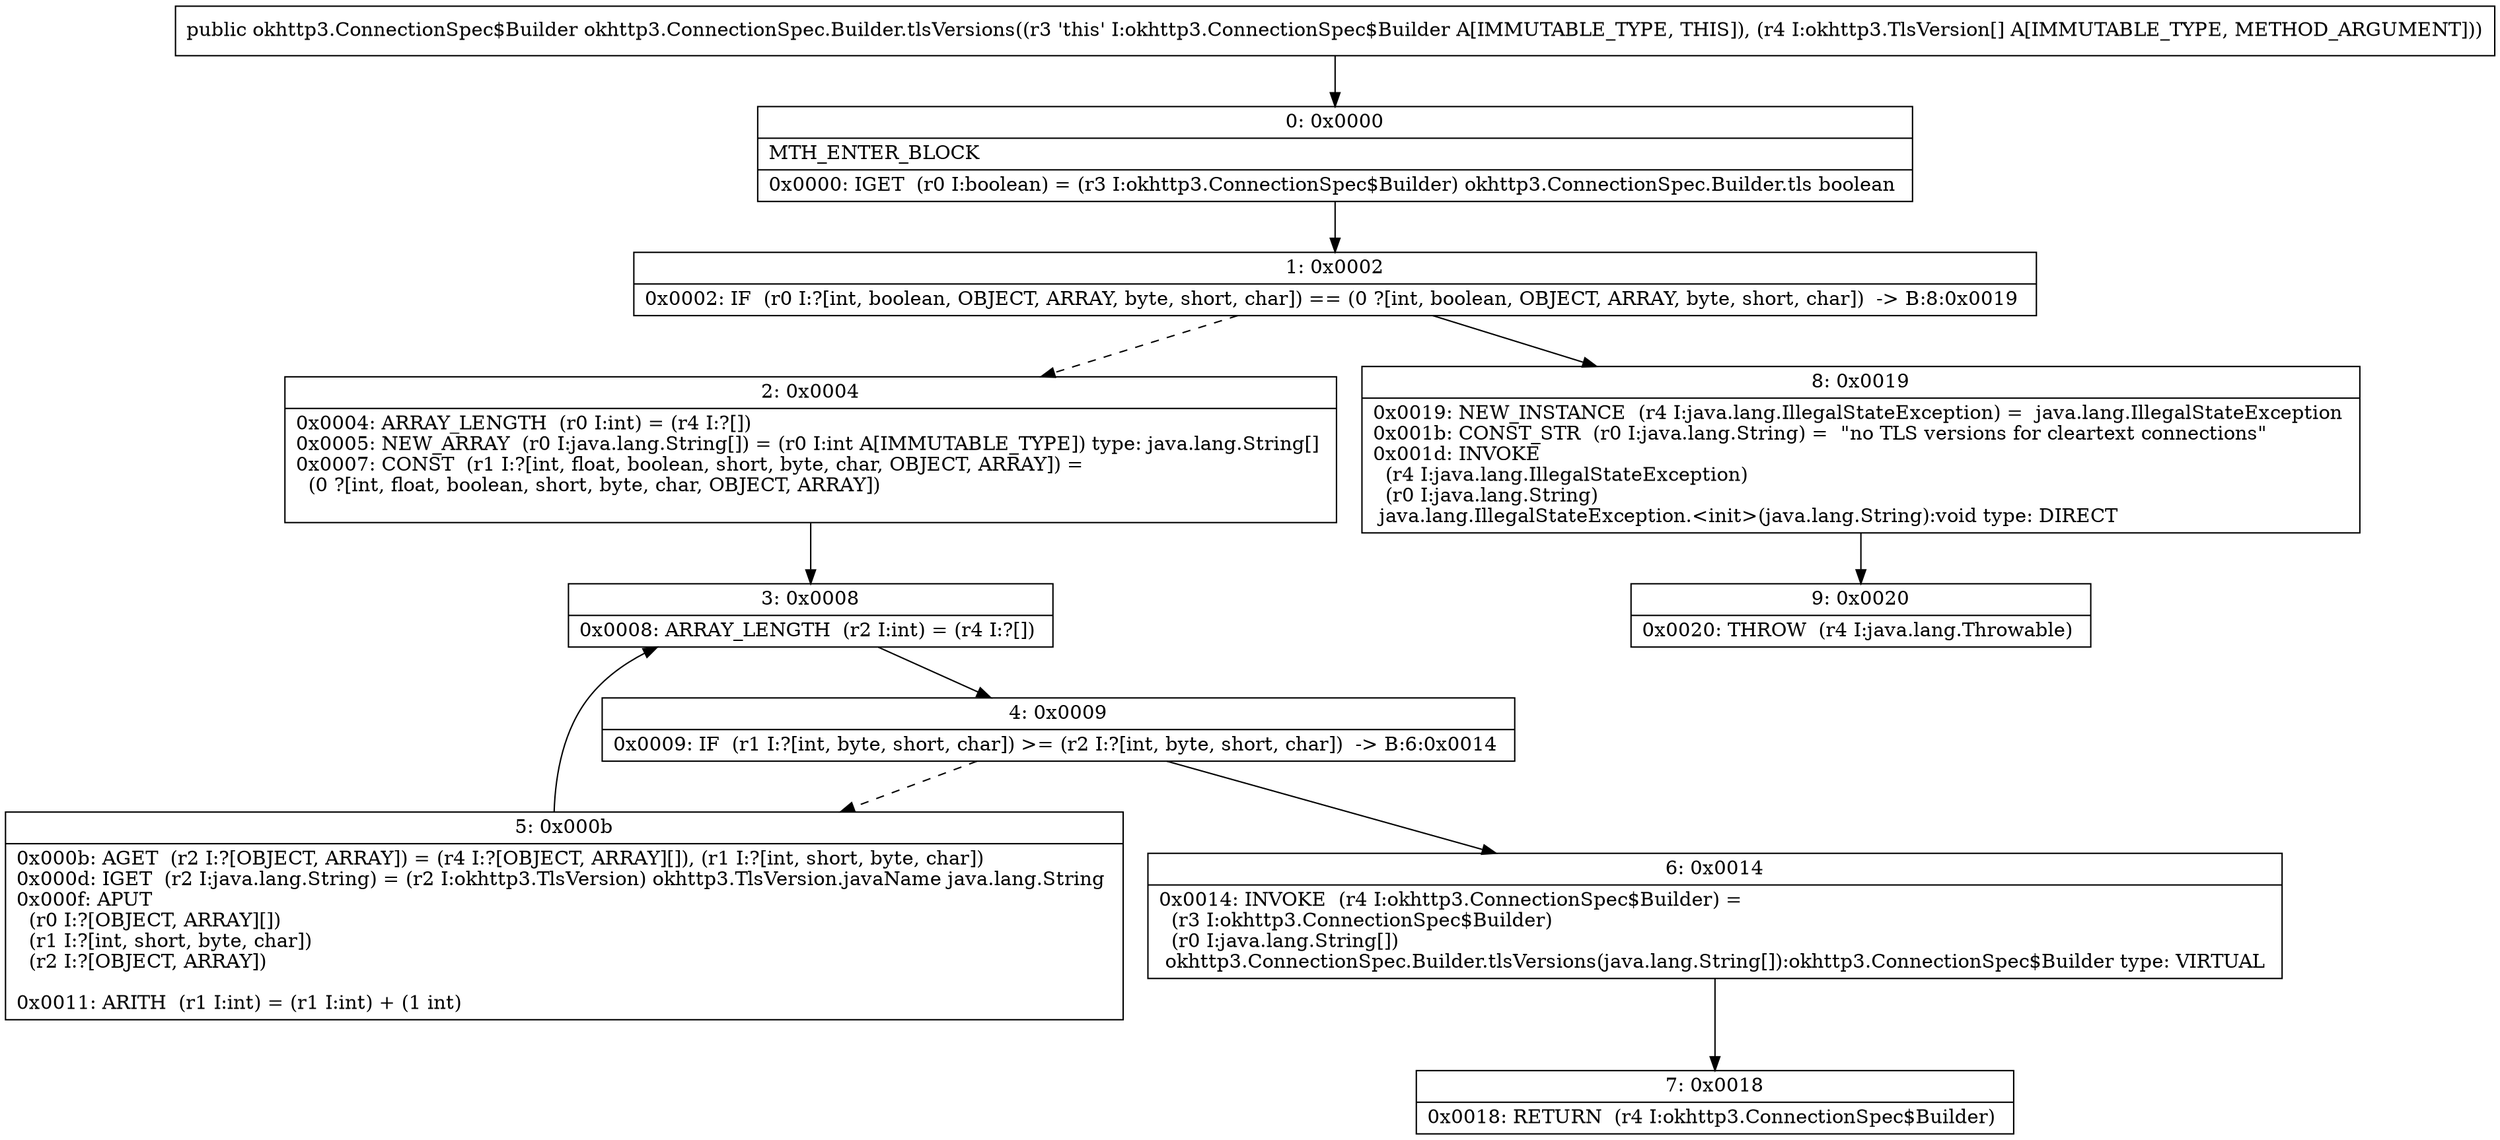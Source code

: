 digraph "CFG forokhttp3.ConnectionSpec.Builder.tlsVersions([Lokhttp3\/TlsVersion;)Lokhttp3\/ConnectionSpec$Builder;" {
Node_0 [shape=record,label="{0\:\ 0x0000|MTH_ENTER_BLOCK\l|0x0000: IGET  (r0 I:boolean) = (r3 I:okhttp3.ConnectionSpec$Builder) okhttp3.ConnectionSpec.Builder.tls boolean \l}"];
Node_1 [shape=record,label="{1\:\ 0x0002|0x0002: IF  (r0 I:?[int, boolean, OBJECT, ARRAY, byte, short, char]) == (0 ?[int, boolean, OBJECT, ARRAY, byte, short, char])  \-\> B:8:0x0019 \l}"];
Node_2 [shape=record,label="{2\:\ 0x0004|0x0004: ARRAY_LENGTH  (r0 I:int) = (r4 I:?[]) \l0x0005: NEW_ARRAY  (r0 I:java.lang.String[]) = (r0 I:int A[IMMUTABLE_TYPE]) type: java.lang.String[] \l0x0007: CONST  (r1 I:?[int, float, boolean, short, byte, char, OBJECT, ARRAY]) = \l  (0 ?[int, float, boolean, short, byte, char, OBJECT, ARRAY])\l \l}"];
Node_3 [shape=record,label="{3\:\ 0x0008|0x0008: ARRAY_LENGTH  (r2 I:int) = (r4 I:?[]) \l}"];
Node_4 [shape=record,label="{4\:\ 0x0009|0x0009: IF  (r1 I:?[int, byte, short, char]) \>= (r2 I:?[int, byte, short, char])  \-\> B:6:0x0014 \l}"];
Node_5 [shape=record,label="{5\:\ 0x000b|0x000b: AGET  (r2 I:?[OBJECT, ARRAY]) = (r4 I:?[OBJECT, ARRAY][]), (r1 I:?[int, short, byte, char]) \l0x000d: IGET  (r2 I:java.lang.String) = (r2 I:okhttp3.TlsVersion) okhttp3.TlsVersion.javaName java.lang.String \l0x000f: APUT  \l  (r0 I:?[OBJECT, ARRAY][])\l  (r1 I:?[int, short, byte, char])\l  (r2 I:?[OBJECT, ARRAY])\l \l0x0011: ARITH  (r1 I:int) = (r1 I:int) + (1 int) \l}"];
Node_6 [shape=record,label="{6\:\ 0x0014|0x0014: INVOKE  (r4 I:okhttp3.ConnectionSpec$Builder) = \l  (r3 I:okhttp3.ConnectionSpec$Builder)\l  (r0 I:java.lang.String[])\l okhttp3.ConnectionSpec.Builder.tlsVersions(java.lang.String[]):okhttp3.ConnectionSpec$Builder type: VIRTUAL \l}"];
Node_7 [shape=record,label="{7\:\ 0x0018|0x0018: RETURN  (r4 I:okhttp3.ConnectionSpec$Builder) \l}"];
Node_8 [shape=record,label="{8\:\ 0x0019|0x0019: NEW_INSTANCE  (r4 I:java.lang.IllegalStateException) =  java.lang.IllegalStateException \l0x001b: CONST_STR  (r0 I:java.lang.String) =  \"no TLS versions for cleartext connections\" \l0x001d: INVOKE  \l  (r4 I:java.lang.IllegalStateException)\l  (r0 I:java.lang.String)\l java.lang.IllegalStateException.\<init\>(java.lang.String):void type: DIRECT \l}"];
Node_9 [shape=record,label="{9\:\ 0x0020|0x0020: THROW  (r4 I:java.lang.Throwable) \l}"];
MethodNode[shape=record,label="{public okhttp3.ConnectionSpec$Builder okhttp3.ConnectionSpec.Builder.tlsVersions((r3 'this' I:okhttp3.ConnectionSpec$Builder A[IMMUTABLE_TYPE, THIS]), (r4 I:okhttp3.TlsVersion[] A[IMMUTABLE_TYPE, METHOD_ARGUMENT])) }"];
MethodNode -> Node_0;
Node_0 -> Node_1;
Node_1 -> Node_2[style=dashed];
Node_1 -> Node_8;
Node_2 -> Node_3;
Node_3 -> Node_4;
Node_4 -> Node_5[style=dashed];
Node_4 -> Node_6;
Node_5 -> Node_3;
Node_6 -> Node_7;
Node_8 -> Node_9;
}

